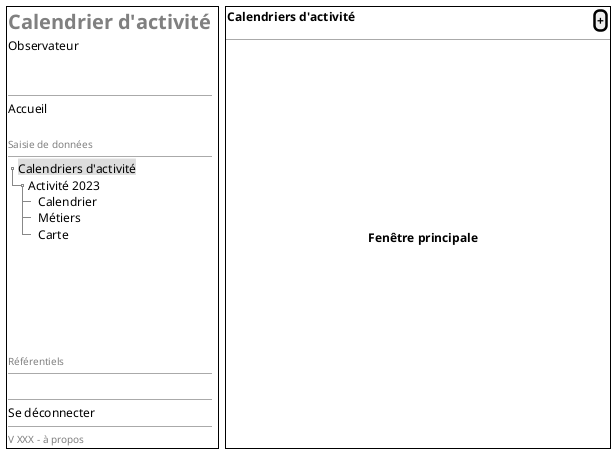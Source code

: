 @startsalt
{
  {+
   {
       <b><font color=grey size=20>Calendrier d'activité
       Observateur
       .
       .
       --
       Accueil    | .
       .
       <font color=grey size=10>Saisie de données
       --
        {T
                   +<back:#DDD>Calendriers d'activité
                   ++ Activité 2023 | .
                   +++ Calendrier | .
                   +++ Métiers | .
                   +++ Carte | .
              }

       .
       .
       .
       .
       .
       .
       <font color=grey size=10>Référentiels
       --
       .

       --
       Se déconnecter       | .
       --
   }

   {
      <font color=grey size=10>V XXX - à propos
   }
  } | . | {+
    { <b>Calendriers d'activité | . |  . |  . | . | . | . | . | . | . | . | . | . | . | . | . | . | . |. |. |. |. |. |. |. |. |. |. |. |. |. |. |. |. |. |. |. |. |. |. |. |. |. |. |. |. |[<b>+] }
    --
    .
    .
    .
    .
    .
    .
    .
    .
    .
    .
    { | . | . | . | . | . | . | . | . | . | . | . | . | . | . | . | . | . | . | . | . | . | . | . | . | . | . | . | <b>Fenêtre principale }
    .
    .
    .
    .
    .
    .
    .
    .
    .
    .
    .

    } | . |
}
@endsalt


